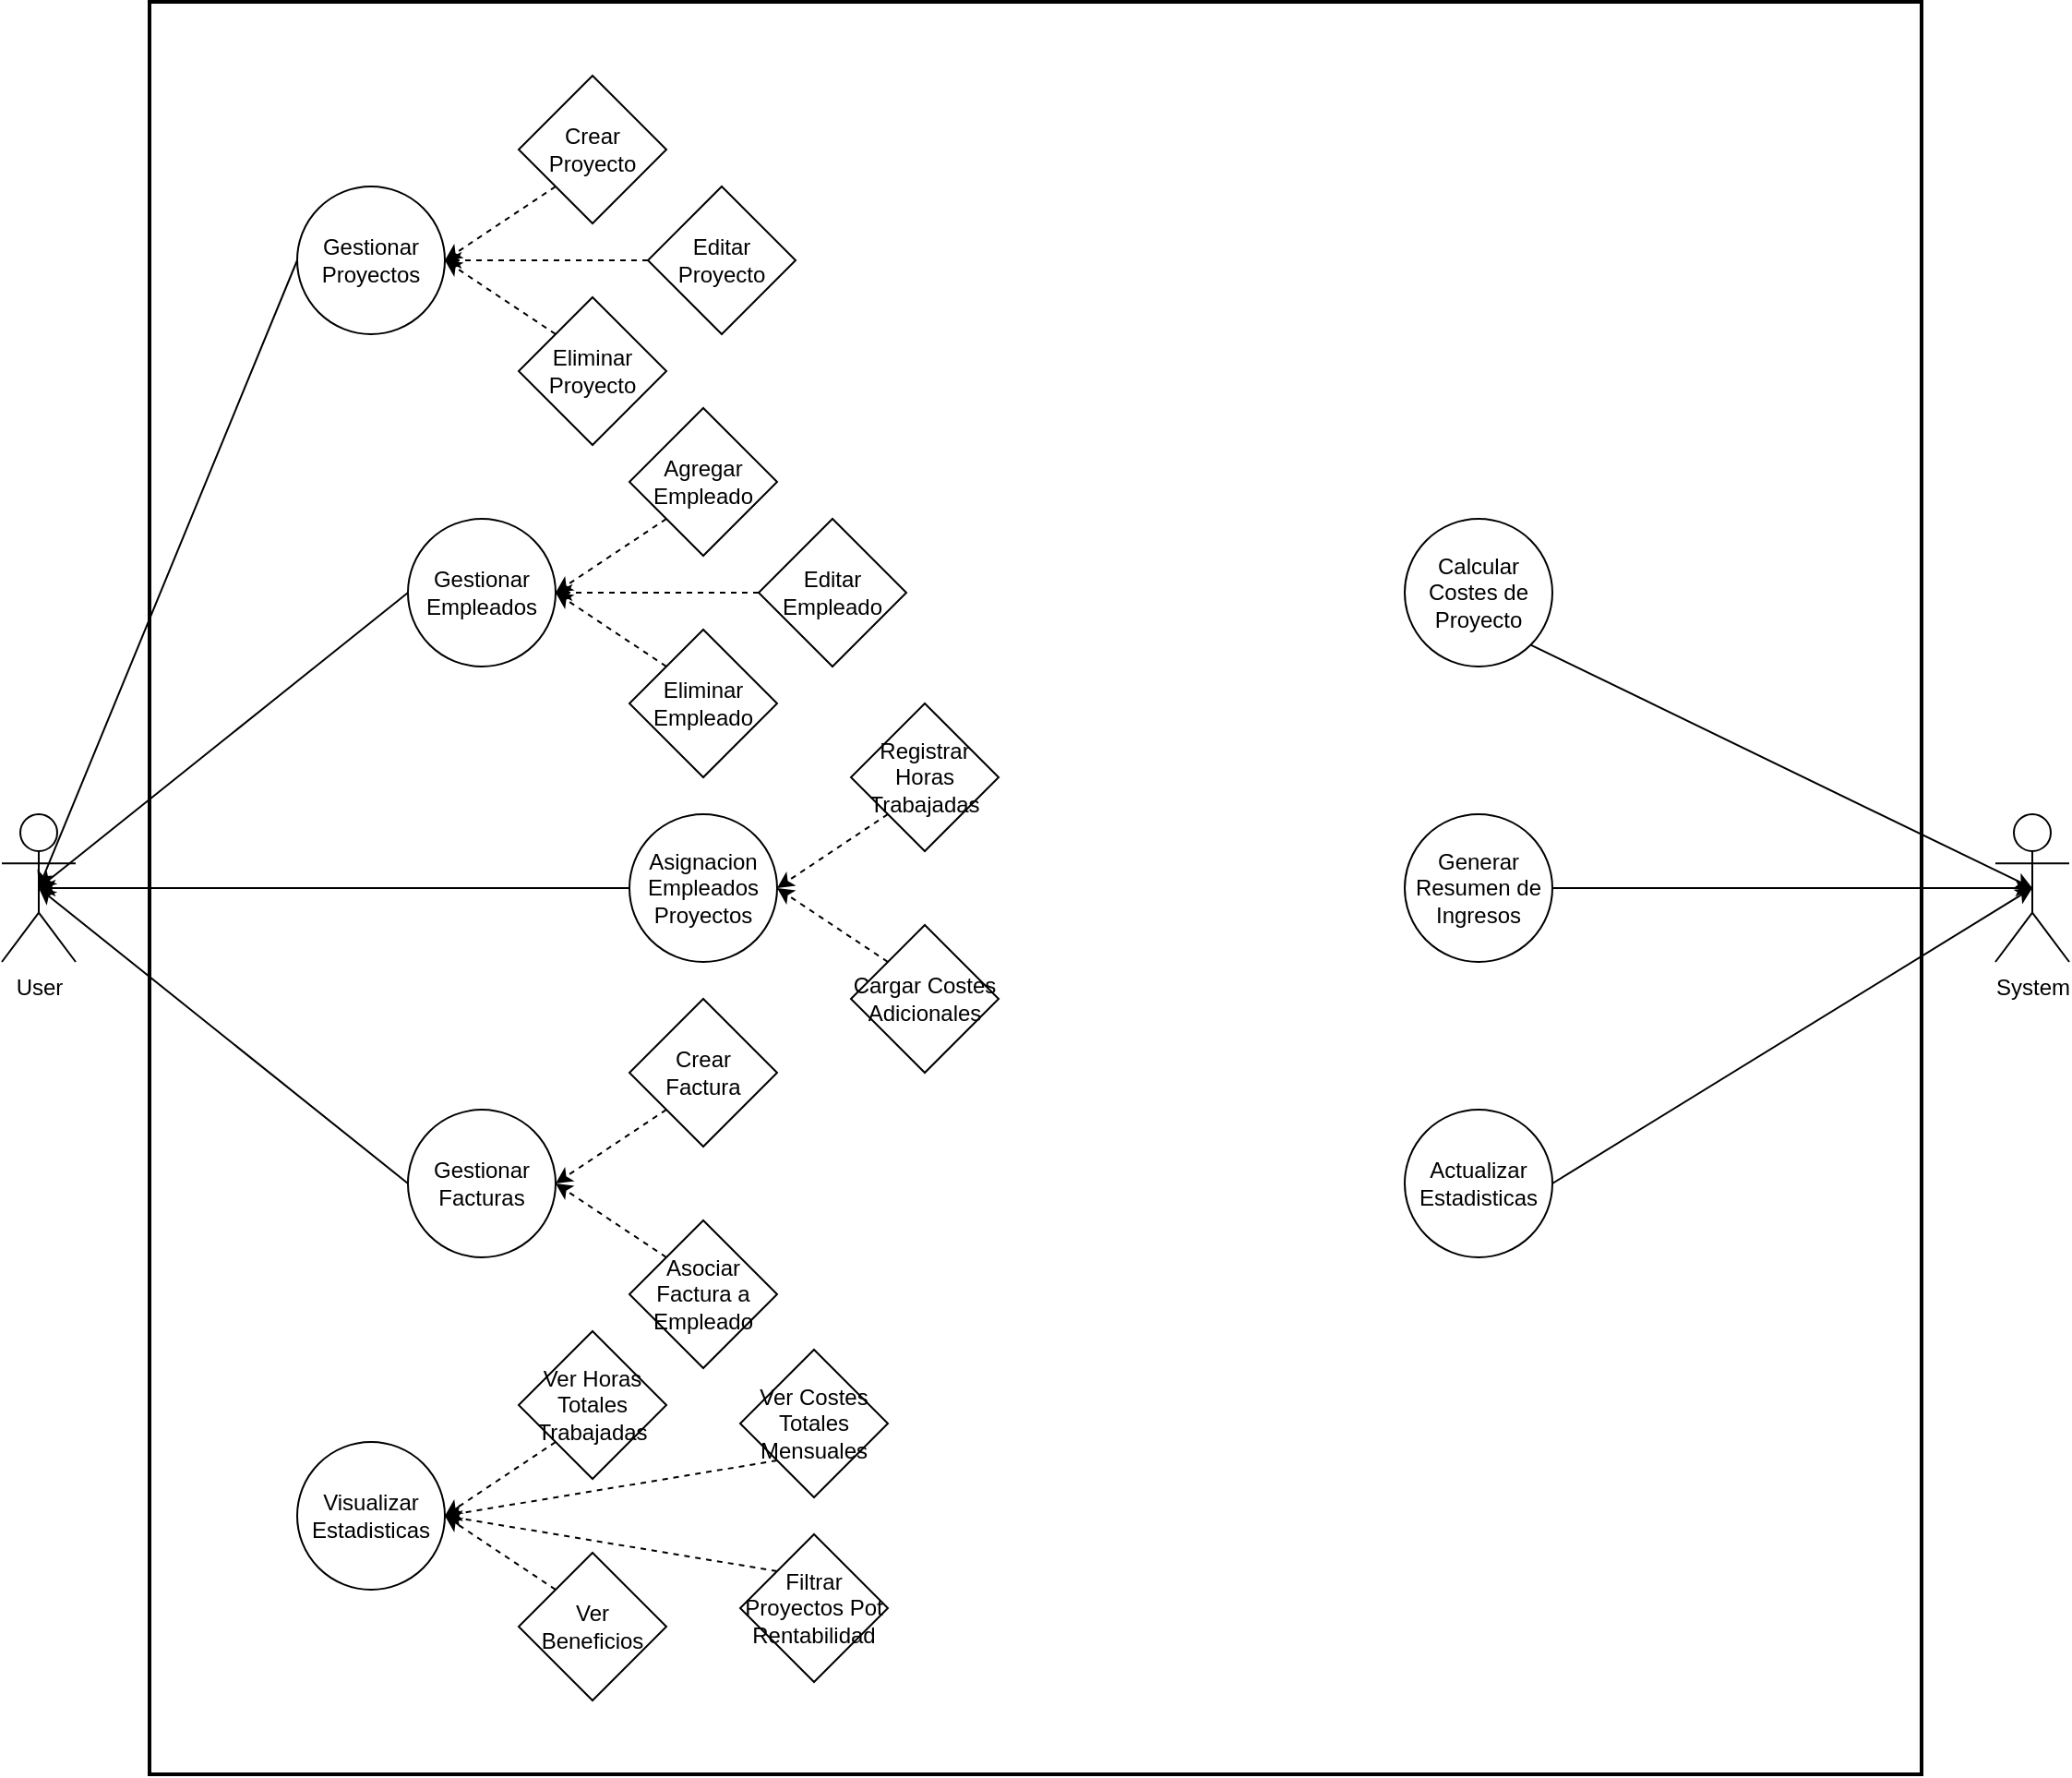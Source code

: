 <mxfile version="24.8.0">
  <diagram name="Page-1" id="kbCz4l1-97SuBg5KZGSF">
    <mxGraphModel dx="2163" dy="1292" grid="1" gridSize="10" guides="1" tooltips="1" connect="1" arrows="1" fold="1" page="1" pageScale="1" pageWidth="2000" pageHeight="2000" math="0" shadow="0">
      <root>
        <mxCell id="0" />
        <mxCell id="1" parent="0" />
        <mxCell id="EhDKOxm10PiwjPYt8ig7-1" value="User" style="shape=umlActor;verticalLabelPosition=bottom;verticalAlign=top;html=1;outlineConnect=0;" vertex="1" parent="1">
          <mxGeometry x="160" y="480" width="40" height="80" as="geometry" />
        </mxCell>
        <mxCell id="EhDKOxm10PiwjPYt8ig7-3" value="" style="rounded=0;whiteSpace=wrap;html=1;fillColor=none;strokeWidth=2;" vertex="1" parent="1">
          <mxGeometry x="240" y="40" width="960" height="960" as="geometry" />
        </mxCell>
        <mxCell id="EhDKOxm10PiwjPYt8ig7-4" value="&lt;div&gt;System&lt;/div&gt;" style="shape=umlActor;verticalLabelPosition=bottom;verticalAlign=top;html=1;outlineConnect=0;" vertex="1" parent="1">
          <mxGeometry x="1240" y="480" width="40" height="80" as="geometry" />
        </mxCell>
        <mxCell id="EhDKOxm10PiwjPYt8ig7-7" value="Gestionar&lt;br&gt;Proyectos" style="ellipse;whiteSpace=wrap;html=1;aspect=fixed;" vertex="1" parent="1">
          <mxGeometry x="320" y="140" width="80" height="80" as="geometry" />
        </mxCell>
        <mxCell id="EhDKOxm10PiwjPYt8ig7-8" value="Gestionar&lt;br&gt;&lt;div&gt;Empleados&lt;/div&gt;" style="ellipse;whiteSpace=wrap;html=1;aspect=fixed;" vertex="1" parent="1">
          <mxGeometry x="380" y="320" width="80" height="80" as="geometry" />
        </mxCell>
        <mxCell id="EhDKOxm10PiwjPYt8ig7-9" value="Asignacion&lt;br&gt;Empleados&lt;br&gt;Proyectos" style="ellipse;whiteSpace=wrap;html=1;aspect=fixed;" vertex="1" parent="1">
          <mxGeometry x="500" y="480" width="80" height="80" as="geometry" />
        </mxCell>
        <mxCell id="EhDKOxm10PiwjPYt8ig7-10" value="Gestionar Facturas" style="ellipse;whiteSpace=wrap;html=1;aspect=fixed;" vertex="1" parent="1">
          <mxGeometry x="380" y="640" width="80" height="80" as="geometry" />
        </mxCell>
        <mxCell id="EhDKOxm10PiwjPYt8ig7-11" value="Generar Resumen de Ingresos" style="ellipse;whiteSpace=wrap;html=1;aspect=fixed;" vertex="1" parent="1">
          <mxGeometry x="920" y="480" width="80" height="80" as="geometry" />
        </mxCell>
        <mxCell id="EhDKOxm10PiwjPYt8ig7-12" value="Calcular Costes de Proyecto" style="ellipse;whiteSpace=wrap;html=1;aspect=fixed;" vertex="1" parent="1">
          <mxGeometry x="920" y="320" width="80" height="80" as="geometry" />
        </mxCell>
        <mxCell id="EhDKOxm10PiwjPYt8ig7-13" value="Actualizar Estadisticas" style="ellipse;whiteSpace=wrap;html=1;aspect=fixed;" vertex="1" parent="1">
          <mxGeometry x="920" y="640" width="80" height="80" as="geometry" />
        </mxCell>
        <mxCell id="EhDKOxm10PiwjPYt8ig7-15" value="" style="endArrow=classic;html=1;rounded=0;exitX=1;exitY=1;exitDx=0;exitDy=0;entryX=0.5;entryY=0.5;entryDx=0;entryDy=0;entryPerimeter=0;" edge="1" parent="1" source="EhDKOxm10PiwjPYt8ig7-12" target="EhDKOxm10PiwjPYt8ig7-4">
          <mxGeometry width="50" height="50" relative="1" as="geometry">
            <mxPoint x="1260" y="390" as="sourcePoint" />
            <mxPoint x="1310" y="340" as="targetPoint" />
          </mxGeometry>
        </mxCell>
        <mxCell id="EhDKOxm10PiwjPYt8ig7-16" value="" style="endArrow=classic;html=1;rounded=0;exitX=1;exitY=0.5;exitDx=0;exitDy=0;entryX=0.5;entryY=0.5;entryDx=0;entryDy=0;entryPerimeter=0;" edge="1" parent="1" source="EhDKOxm10PiwjPYt8ig7-11" target="EhDKOxm10PiwjPYt8ig7-4">
          <mxGeometry width="50" height="50" relative="1" as="geometry">
            <mxPoint x="1310" y="640" as="sourcePoint" />
            <mxPoint x="1360" y="590" as="targetPoint" />
          </mxGeometry>
        </mxCell>
        <mxCell id="EhDKOxm10PiwjPYt8ig7-17" value="" style="endArrow=classic;html=1;rounded=0;exitX=1;exitY=0.5;exitDx=0;exitDy=0;entryX=0.5;entryY=0.5;entryDx=0;entryDy=0;entryPerimeter=0;" edge="1" parent="1" source="EhDKOxm10PiwjPYt8ig7-13" target="EhDKOxm10PiwjPYt8ig7-4">
          <mxGeometry width="50" height="50" relative="1" as="geometry">
            <mxPoint x="1250" y="670" as="sourcePoint" />
            <mxPoint x="1300" y="620" as="targetPoint" />
          </mxGeometry>
        </mxCell>
        <mxCell id="EhDKOxm10PiwjPYt8ig7-19" value="" style="endArrow=classic;html=1;rounded=0;exitX=0;exitY=0.5;exitDx=0;exitDy=0;entryX=0.5;entryY=0.5;entryDx=0;entryDy=0;entryPerimeter=0;" edge="1" parent="1" source="EhDKOxm10PiwjPYt8ig7-7" target="EhDKOxm10PiwjPYt8ig7-1">
          <mxGeometry width="50" height="50" relative="1" as="geometry">
            <mxPoint x="150" y="390" as="sourcePoint" />
            <mxPoint x="200" y="340" as="targetPoint" />
          </mxGeometry>
        </mxCell>
        <mxCell id="EhDKOxm10PiwjPYt8ig7-20" value="" style="endArrow=classic;html=1;rounded=0;exitX=0;exitY=0.5;exitDx=0;exitDy=0;entryX=0.5;entryY=0.5;entryDx=0;entryDy=0;entryPerimeter=0;" edge="1" parent="1" source="EhDKOxm10PiwjPYt8ig7-8" target="EhDKOxm10PiwjPYt8ig7-1">
          <mxGeometry width="50" height="50" relative="1" as="geometry">
            <mxPoint x="220" y="330" as="sourcePoint" />
            <mxPoint x="240" y="460" as="targetPoint" />
          </mxGeometry>
        </mxCell>
        <mxCell id="EhDKOxm10PiwjPYt8ig7-21" value="" style="endArrow=classic;html=1;rounded=0;exitX=0;exitY=0.5;exitDx=0;exitDy=0;entryX=0.5;entryY=0.5;entryDx=0;entryDy=0;entryPerimeter=0;" edge="1" parent="1" source="EhDKOxm10PiwjPYt8ig7-9" target="EhDKOxm10PiwjPYt8ig7-1">
          <mxGeometry width="50" height="50" relative="1" as="geometry">
            <mxPoint x="220" y="410" as="sourcePoint" />
            <mxPoint x="270" y="360" as="targetPoint" />
          </mxGeometry>
        </mxCell>
        <mxCell id="EhDKOxm10PiwjPYt8ig7-22" value="" style="endArrow=classic;html=1;rounded=0;exitX=0;exitY=0.5;exitDx=0;exitDy=0;entryX=0.5;entryY=0.5;entryDx=0;entryDy=0;entryPerimeter=0;" edge="1" parent="1" source="EhDKOxm10PiwjPYt8ig7-10" target="EhDKOxm10PiwjPYt8ig7-1">
          <mxGeometry width="50" height="50" relative="1" as="geometry">
            <mxPoint x="140" y="450" as="sourcePoint" />
            <mxPoint x="190" y="400" as="targetPoint" />
          </mxGeometry>
        </mxCell>
        <mxCell id="EhDKOxm10PiwjPYt8ig7-23" value="Crear Proyecto" style="rhombus;whiteSpace=wrap;html=1;" vertex="1" parent="1">
          <mxGeometry x="440" y="80" width="80" height="80" as="geometry" />
        </mxCell>
        <mxCell id="EhDKOxm10PiwjPYt8ig7-24" value="Editar Proyecto" style="rhombus;whiteSpace=wrap;html=1;" vertex="1" parent="1">
          <mxGeometry x="510" y="140" width="80" height="80" as="geometry" />
        </mxCell>
        <mxCell id="EhDKOxm10PiwjPYt8ig7-25" value="Eliminar Proyecto" style="rhombus;whiteSpace=wrap;html=1;" vertex="1" parent="1">
          <mxGeometry x="440" y="200" width="80" height="80" as="geometry" />
        </mxCell>
        <mxCell id="EhDKOxm10PiwjPYt8ig7-26" value="" style="endArrow=classic;html=1;rounded=0;dashed=1;entryX=1;entryY=0.5;entryDx=0;entryDy=0;exitX=0;exitY=1;exitDx=0;exitDy=0;" edge="1" parent="1" source="EhDKOxm10PiwjPYt8ig7-23" target="EhDKOxm10PiwjPYt8ig7-7">
          <mxGeometry width="50" height="50" relative="1" as="geometry">
            <mxPoint x="460" y="290" as="sourcePoint" />
            <mxPoint x="510" y="240" as="targetPoint" />
          </mxGeometry>
        </mxCell>
        <mxCell id="EhDKOxm10PiwjPYt8ig7-27" value="" style="endArrow=classic;html=1;rounded=0;dashed=1;entryX=1;entryY=0.5;entryDx=0;entryDy=0;exitX=0;exitY=0.5;exitDx=0;exitDy=0;" edge="1" parent="1" source="EhDKOxm10PiwjPYt8ig7-24" target="EhDKOxm10PiwjPYt8ig7-7">
          <mxGeometry width="50" height="50" relative="1" as="geometry">
            <mxPoint x="470" y="170" as="sourcePoint" />
            <mxPoint x="410" y="190" as="targetPoint" />
          </mxGeometry>
        </mxCell>
        <mxCell id="EhDKOxm10PiwjPYt8ig7-28" value="" style="endArrow=classic;html=1;rounded=0;dashed=1;entryX=1;entryY=0.5;entryDx=0;entryDy=0;exitX=0;exitY=0;exitDx=0;exitDy=0;" edge="1" parent="1" source="EhDKOxm10PiwjPYt8ig7-25" target="EhDKOxm10PiwjPYt8ig7-7">
          <mxGeometry width="50" height="50" relative="1" as="geometry">
            <mxPoint x="630" y="170" as="sourcePoint" />
            <mxPoint x="410" y="190" as="targetPoint" />
          </mxGeometry>
        </mxCell>
        <mxCell id="EhDKOxm10PiwjPYt8ig7-29" value="Agregar Empleado" style="rhombus;whiteSpace=wrap;html=1;" vertex="1" parent="1">
          <mxGeometry x="500" y="260" width="80" height="80" as="geometry" />
        </mxCell>
        <mxCell id="EhDKOxm10PiwjPYt8ig7-30" value="Eliminar Empleado" style="rhombus;whiteSpace=wrap;html=1;" vertex="1" parent="1">
          <mxGeometry x="500" y="380" width="80" height="80" as="geometry" />
        </mxCell>
        <mxCell id="EhDKOxm10PiwjPYt8ig7-31" value="Editar Empleado" style="rhombus;whiteSpace=wrap;html=1;" vertex="1" parent="1">
          <mxGeometry x="570" y="320" width="80" height="80" as="geometry" />
        </mxCell>
        <mxCell id="EhDKOxm10PiwjPYt8ig7-32" value="" style="endArrow=classic;html=1;rounded=0;dashed=1;entryX=1;entryY=0.5;entryDx=0;entryDy=0;exitX=0;exitY=1;exitDx=0;exitDy=0;" edge="1" parent="1" source="EhDKOxm10PiwjPYt8ig7-29" target="EhDKOxm10PiwjPYt8ig7-8">
          <mxGeometry width="50" height="50" relative="1" as="geometry">
            <mxPoint x="480" y="310" as="sourcePoint" />
            <mxPoint x="420" y="270" as="targetPoint" />
          </mxGeometry>
        </mxCell>
        <mxCell id="EhDKOxm10PiwjPYt8ig7-34" value="" style="endArrow=classic;html=1;rounded=0;dashed=1;entryX=1;entryY=0.5;entryDx=0;entryDy=0;exitX=0;exitY=0;exitDx=0;exitDy=0;" edge="1" parent="1" source="EhDKOxm10PiwjPYt8ig7-30" target="EhDKOxm10PiwjPYt8ig7-8">
          <mxGeometry width="50" height="50" relative="1" as="geometry">
            <mxPoint x="530" y="330" as="sourcePoint" />
            <mxPoint x="470" y="370" as="targetPoint" />
          </mxGeometry>
        </mxCell>
        <mxCell id="EhDKOxm10PiwjPYt8ig7-35" value="" style="endArrow=classic;html=1;rounded=0;dashed=1;exitX=0;exitY=0.5;exitDx=0;exitDy=0;" edge="1" parent="1" source="EhDKOxm10PiwjPYt8ig7-31">
          <mxGeometry width="50" height="50" relative="1" as="geometry">
            <mxPoint x="570" y="380" as="sourcePoint" />
            <mxPoint x="460" y="360" as="targetPoint" />
          </mxGeometry>
        </mxCell>
        <mxCell id="EhDKOxm10PiwjPYt8ig7-37" value="Registrar Horas Trabajadas" style="rhombus;whiteSpace=wrap;html=1;" vertex="1" parent="1">
          <mxGeometry x="620" y="420" width="80" height="80" as="geometry" />
        </mxCell>
        <mxCell id="EhDKOxm10PiwjPYt8ig7-38" value="Cargar Costes Adicionales" style="rhombus;whiteSpace=wrap;html=1;" vertex="1" parent="1">
          <mxGeometry x="620" y="540" width="80" height="80" as="geometry" />
        </mxCell>
        <mxCell id="EhDKOxm10PiwjPYt8ig7-39" value="" style="endArrow=classic;html=1;rounded=0;dashed=1;entryX=1;entryY=0.5;entryDx=0;entryDy=0;exitX=0;exitY=1;exitDx=0;exitDy=0;" edge="1" parent="1" source="EhDKOxm10PiwjPYt8ig7-37" target="EhDKOxm10PiwjPYt8ig7-9">
          <mxGeometry width="50" height="50" relative="1" as="geometry">
            <mxPoint x="480" y="500" as="sourcePoint" />
            <mxPoint x="420" y="460" as="targetPoint" />
          </mxGeometry>
        </mxCell>
        <mxCell id="EhDKOxm10PiwjPYt8ig7-40" value="" style="endArrow=classic;html=1;rounded=0;dashed=1;entryX=1;entryY=0.5;entryDx=0;entryDy=0;exitX=0;exitY=0;exitDx=0;exitDy=0;" edge="1" parent="1" source="EhDKOxm10PiwjPYt8ig7-38" target="EhDKOxm10PiwjPYt8ig7-9">
          <mxGeometry width="50" height="50" relative="1" as="geometry">
            <mxPoint x="530" y="550" as="sourcePoint" />
            <mxPoint x="470" y="590" as="targetPoint" />
          </mxGeometry>
        </mxCell>
        <mxCell id="EhDKOxm10PiwjPYt8ig7-42" value="Crear&lt;br&gt;Factura" style="rhombus;whiteSpace=wrap;html=1;" vertex="1" parent="1">
          <mxGeometry x="500" y="580" width="80" height="80" as="geometry" />
        </mxCell>
        <mxCell id="EhDKOxm10PiwjPYt8ig7-43" value="Asociar Factura a Empleado" style="rhombus;whiteSpace=wrap;html=1;" vertex="1" parent="1">
          <mxGeometry x="500" y="700" width="80" height="80" as="geometry" />
        </mxCell>
        <mxCell id="EhDKOxm10PiwjPYt8ig7-44" value="" style="endArrow=classic;html=1;rounded=0;dashed=1;entryX=1;entryY=0.5;entryDx=0;entryDy=0;exitX=0;exitY=1;exitDx=0;exitDy=0;" edge="1" parent="1" source="EhDKOxm10PiwjPYt8ig7-42" target="EhDKOxm10PiwjPYt8ig7-10">
          <mxGeometry width="50" height="50" relative="1" as="geometry">
            <mxPoint x="470" y="730" as="sourcePoint" />
            <mxPoint x="410" y="690" as="targetPoint" />
          </mxGeometry>
        </mxCell>
        <mxCell id="EhDKOxm10PiwjPYt8ig7-45" value="" style="endArrow=classic;html=1;rounded=0;dashed=1;entryX=1;entryY=0.5;entryDx=0;entryDy=0;exitX=0;exitY=0;exitDx=0;exitDy=0;" edge="1" parent="1" source="EhDKOxm10PiwjPYt8ig7-43" target="EhDKOxm10PiwjPYt8ig7-10">
          <mxGeometry width="50" height="50" relative="1" as="geometry">
            <mxPoint x="530" y="770" as="sourcePoint" />
            <mxPoint x="470" y="810" as="targetPoint" />
          </mxGeometry>
        </mxCell>
        <mxCell id="EhDKOxm10PiwjPYt8ig7-46" value="Visualizar Estadisticas" style="ellipse;whiteSpace=wrap;html=1;aspect=fixed;" vertex="1" parent="1">
          <mxGeometry x="320" y="820" width="80" height="80" as="geometry" />
        </mxCell>
        <mxCell id="EhDKOxm10PiwjPYt8ig7-47" value="Ver Horas Totales Trabajadas" style="rhombus;whiteSpace=wrap;html=1;" vertex="1" parent="1">
          <mxGeometry x="440" y="760" width="80" height="80" as="geometry" />
        </mxCell>
        <mxCell id="EhDKOxm10PiwjPYt8ig7-48" value="Ver&lt;br&gt;Beneficios" style="rhombus;whiteSpace=wrap;html=1;" vertex="1" parent="1">
          <mxGeometry x="440" y="880" width="80" height="80" as="geometry" />
        </mxCell>
        <mxCell id="EhDKOxm10PiwjPYt8ig7-49" value="&lt;div&gt;Filtrar Proyectos Pot&lt;/div&gt;&lt;div&gt;Rentabilidad&lt;br&gt;&lt;/div&gt;" style="rhombus;whiteSpace=wrap;html=1;" vertex="1" parent="1">
          <mxGeometry x="560" y="870" width="80" height="80" as="geometry" />
        </mxCell>
        <mxCell id="EhDKOxm10PiwjPYt8ig7-50" value="Ver Costes Totales Mensuales" style="rhombus;whiteSpace=wrap;html=1;" vertex="1" parent="1">
          <mxGeometry x="560" y="770" width="80" height="80" as="geometry" />
        </mxCell>
        <mxCell id="EhDKOxm10PiwjPYt8ig7-51" value="" style="endArrow=classic;html=1;rounded=0;dashed=1;entryX=1;entryY=0.5;entryDx=0;entryDy=0;exitX=0;exitY=1;exitDx=0;exitDy=0;" edge="1" parent="1" source="EhDKOxm10PiwjPYt8ig7-47" target="EhDKOxm10PiwjPYt8ig7-46">
          <mxGeometry width="50" height="50" relative="1" as="geometry">
            <mxPoint x="410" y="780" as="sourcePoint" />
            <mxPoint x="350" y="820" as="targetPoint" />
          </mxGeometry>
        </mxCell>
        <mxCell id="EhDKOxm10PiwjPYt8ig7-52" value="" style="endArrow=classic;html=1;rounded=0;dashed=1;entryX=1;entryY=0.5;entryDx=0;entryDy=0;exitX=0;exitY=0;exitDx=0;exitDy=0;" edge="1" parent="1" source="EhDKOxm10PiwjPYt8ig7-48" target="EhDKOxm10PiwjPYt8ig7-46">
          <mxGeometry width="50" height="50" relative="1" as="geometry">
            <mxPoint x="470" y="830" as="sourcePoint" />
            <mxPoint x="410" y="870" as="targetPoint" />
          </mxGeometry>
        </mxCell>
        <mxCell id="EhDKOxm10PiwjPYt8ig7-53" value="" style="endArrow=classic;html=1;rounded=0;dashed=1;entryX=1;entryY=0.5;entryDx=0;entryDy=0;exitX=0;exitY=1;exitDx=0;exitDy=0;" edge="1" parent="1" source="EhDKOxm10PiwjPYt8ig7-50" target="EhDKOxm10PiwjPYt8ig7-46">
          <mxGeometry width="50" height="50" relative="1" as="geometry">
            <mxPoint x="550" y="860" as="sourcePoint" />
            <mxPoint x="490" y="820" as="targetPoint" />
          </mxGeometry>
        </mxCell>
        <mxCell id="EhDKOxm10PiwjPYt8ig7-54" value="" style="endArrow=classic;html=1;rounded=0;dashed=1;entryX=1;entryY=0.5;entryDx=0;entryDy=0;exitX=0;exitY=0;exitDx=0;exitDy=0;" edge="1" parent="1" source="EhDKOxm10PiwjPYt8ig7-49" target="EhDKOxm10PiwjPYt8ig7-46">
          <mxGeometry width="50" height="50" relative="1" as="geometry">
            <mxPoint x="590" y="840" as="sourcePoint" />
            <mxPoint x="410" y="870" as="targetPoint" />
          </mxGeometry>
        </mxCell>
      </root>
    </mxGraphModel>
  </diagram>
</mxfile>
